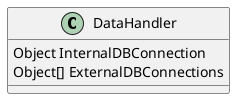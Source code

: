 @startuml 

class DataHandler{
    
Object InternalDBConnection
Object[] ExternalDBConnections

}

@enduml